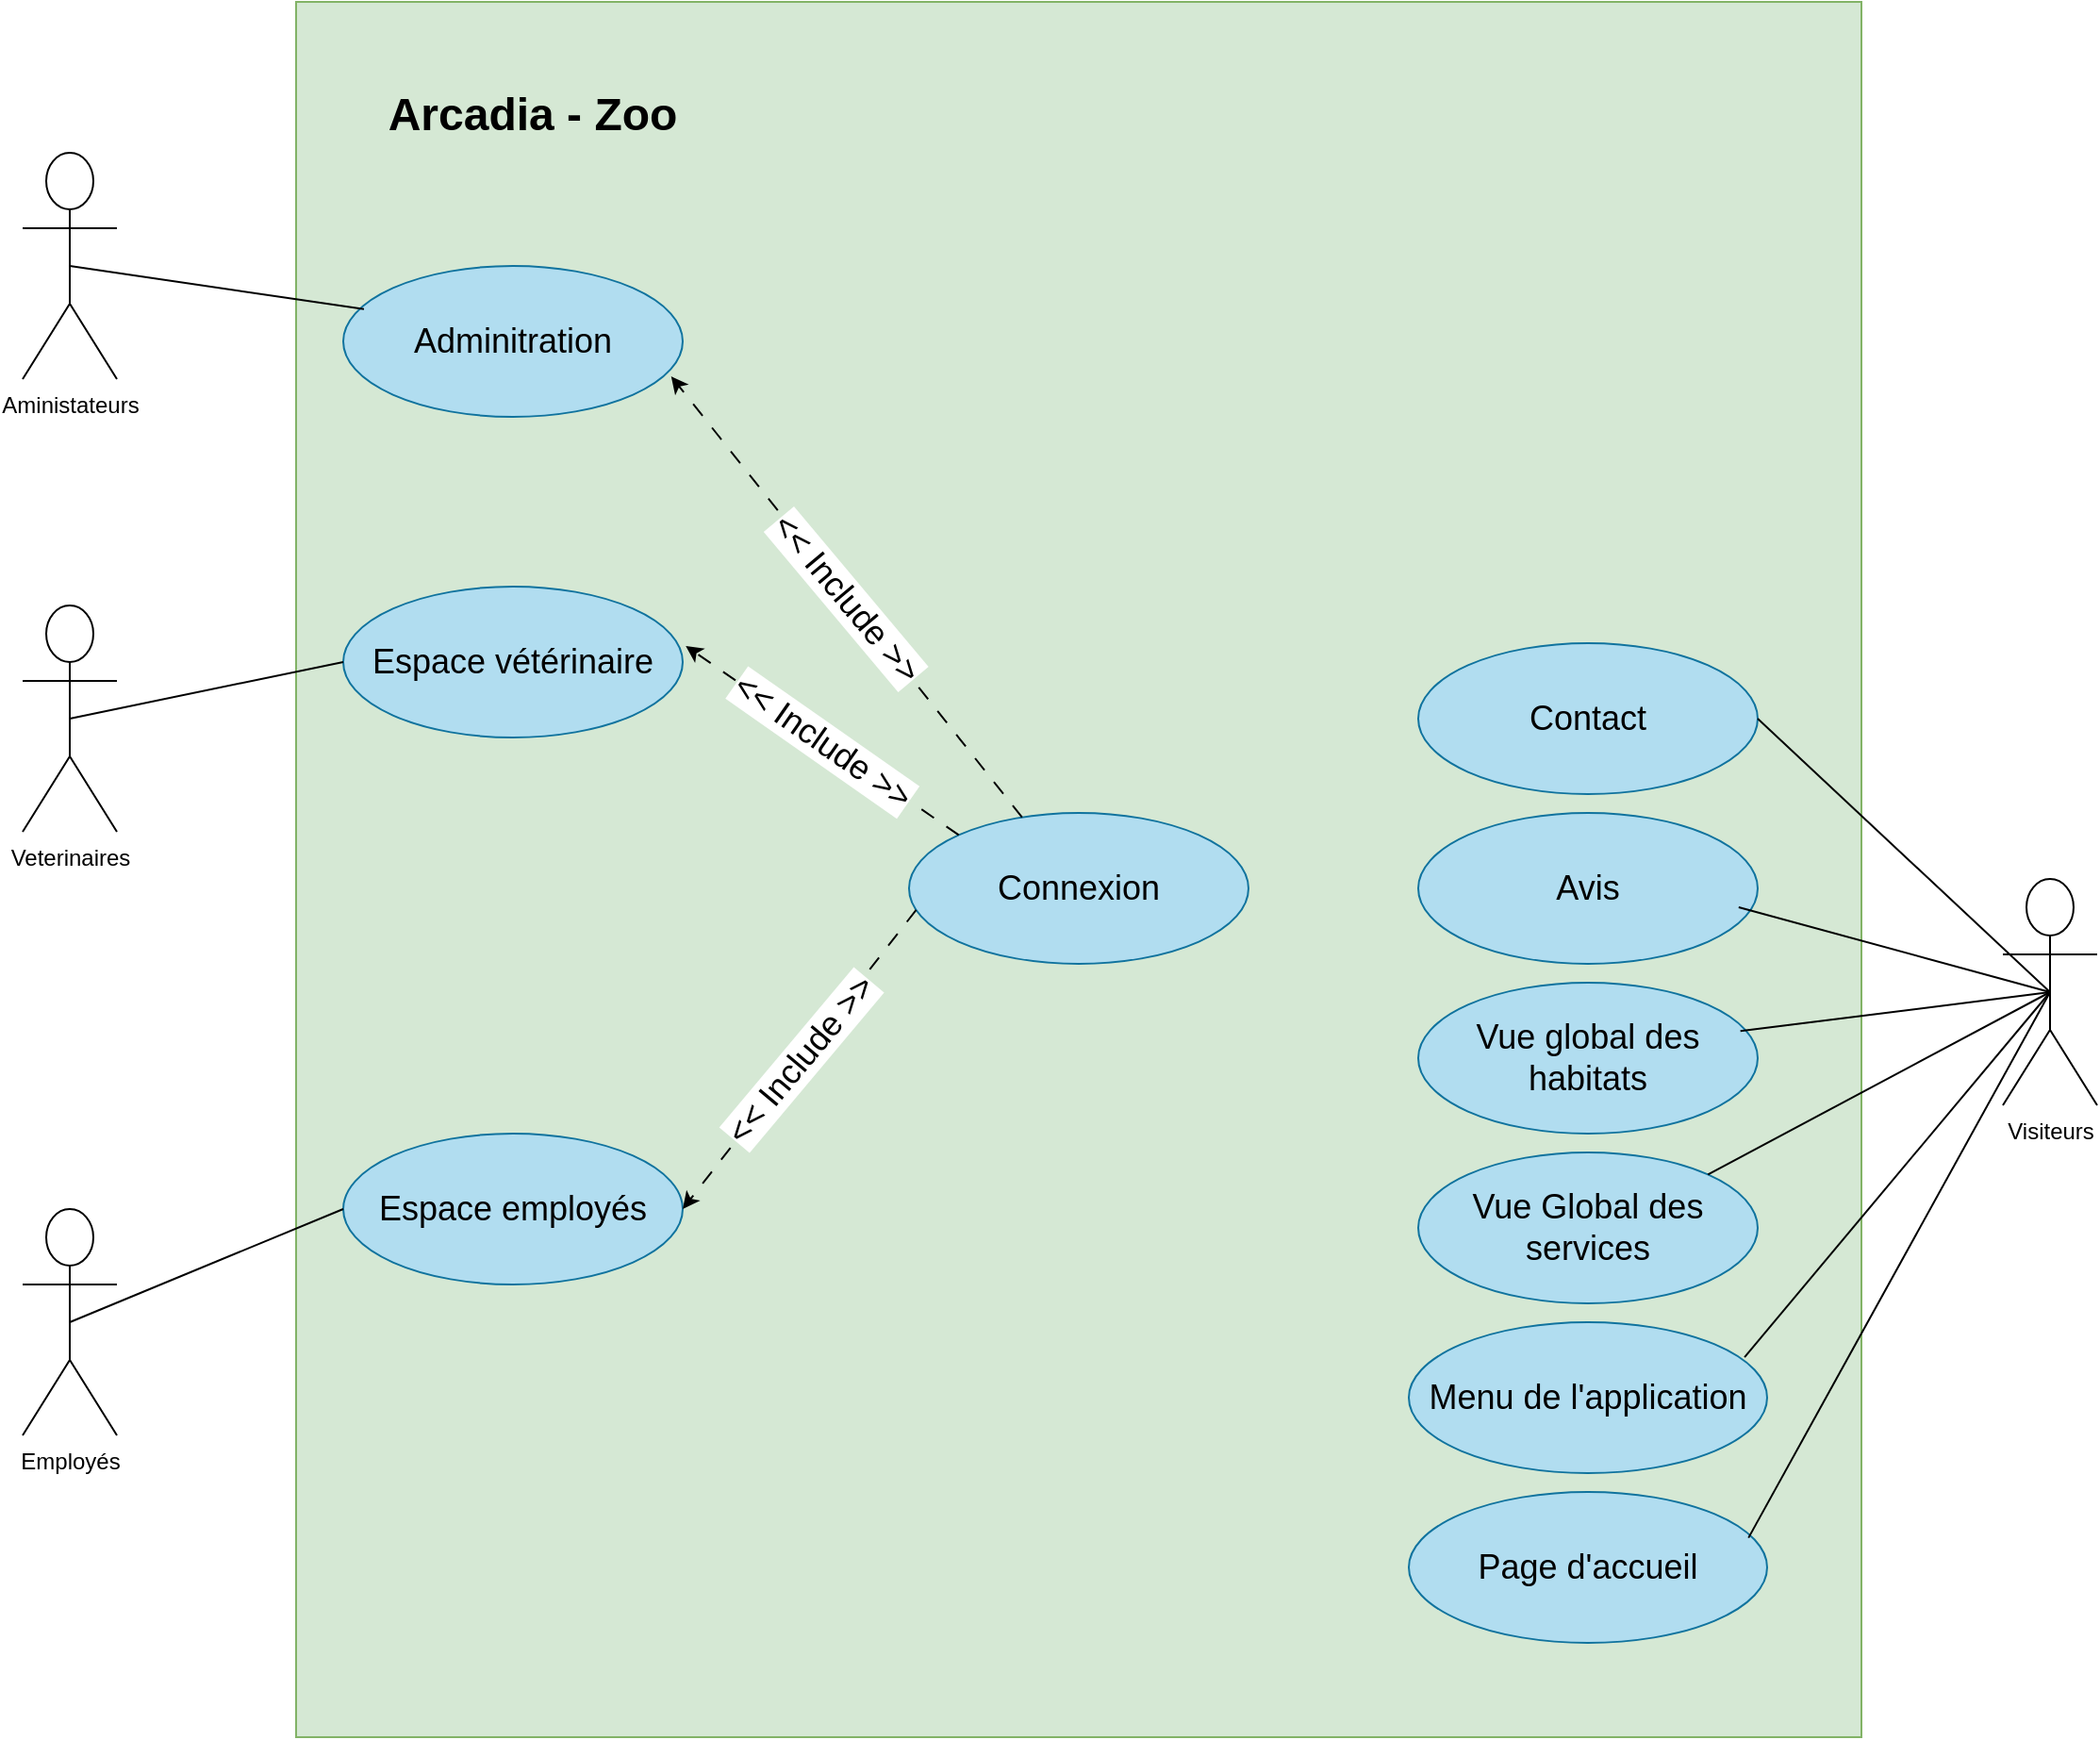 <mxfile version="24.0.7" type="github">
  <diagram name="Page-1" id="oCPFAEqfmWYbWS78uVZk">
    <mxGraphModel dx="2390" dy="1237" grid="1" gridSize="10" guides="1" tooltips="1" connect="1" arrows="1" fold="1" page="1" pageScale="1" pageWidth="827" pageHeight="1169" math="0" shadow="0">
      <root>
        <mxCell id="0" />
        <mxCell id="1" parent="0" />
        <mxCell id="mDXhd0gq17yFUPMk-IOI-1" value="" style="rounded=0;whiteSpace=wrap;html=1;fillColor=#d5e8d4;strokeColor=#82b366;shadow=0;glass=0;" vertex="1" parent="1">
          <mxGeometry x="325" width="830" height="920" as="geometry" />
        </mxCell>
        <mxCell id="mDXhd0gq17yFUPMk-IOI-7" value="Employés" style="shape=umlActor;verticalLabelPosition=bottom;verticalAlign=top;html=1;outlineConnect=0;" vertex="1" parent="1">
          <mxGeometry x="180" y="640" width="50" height="120" as="geometry" />
        </mxCell>
        <mxCell id="mDXhd0gq17yFUPMk-IOI-9" value="Aministateurs" style="shape=umlActor;verticalLabelPosition=bottom;verticalAlign=top;html=1;outlineConnect=0;" vertex="1" parent="1">
          <mxGeometry x="180" y="80" width="50" height="120" as="geometry" />
        </mxCell>
        <mxCell id="mDXhd0gq17yFUPMk-IOI-10" value="Visiteurs" style="shape=umlActor;verticalLabelPosition=bottom;verticalAlign=top;html=1;outlineConnect=0;" vertex="1" parent="1">
          <mxGeometry x="1230" y="465" width="50" height="120" as="geometry" />
        </mxCell>
        <mxCell id="mDXhd0gq17yFUPMk-IOI-13" value="Arcadia - Zoo" style="text;strokeColor=none;fillColor=none;html=1;fontSize=24;fontStyle=1;verticalAlign=middle;align=center;rounded=0;" vertex="1" parent="1">
          <mxGeometry x="360" y="40" width="180" height="40" as="geometry" />
        </mxCell>
        <mxCell id="mDXhd0gq17yFUPMk-IOI-19" value="&lt;font style=&quot;font-size: 18px;&quot;&gt;Menu de l&#39;application&lt;/font&gt;" style="ellipse;whiteSpace=wrap;html=1;fillColor=#b1ddf0;strokeColor=#10739e;" vertex="1" parent="1">
          <mxGeometry x="915" y="700" width="190" height="80" as="geometry" />
        </mxCell>
        <mxCell id="mDXhd0gq17yFUPMk-IOI-25" value="Veterinaires" style="shape=umlActor;verticalLabelPosition=bottom;verticalAlign=top;html=1;outlineConnect=0;" vertex="1" parent="1">
          <mxGeometry x="180" y="320" width="50" height="120" as="geometry" />
        </mxCell>
        <mxCell id="mDXhd0gq17yFUPMk-IOI-26" value="&lt;font style=&quot;font-size: 18px;&quot;&gt;Connexion&lt;/font&gt;" style="ellipse;whiteSpace=wrap;html=1;fillColor=#b1ddf0;strokeColor=#10739e;" vertex="1" parent="1">
          <mxGeometry x="650" y="430" width="180" height="80" as="geometry" />
        </mxCell>
        <mxCell id="mDXhd0gq17yFUPMk-IOI-27" value="&lt;font style=&quot;font-size: 18px;&quot;&gt;Vue global des habitats&lt;/font&gt;" style="ellipse;whiteSpace=wrap;html=1;fillColor=#b1ddf0;strokeColor=#10739e;" vertex="1" parent="1">
          <mxGeometry x="920" y="520" width="180" height="80" as="geometry" />
        </mxCell>
        <mxCell id="mDXhd0gq17yFUPMk-IOI-28" value="&lt;font style=&quot;font-size: 18px;&quot;&gt;Vue Global des services&lt;/font&gt;" style="ellipse;whiteSpace=wrap;html=1;fillColor=#b1ddf0;strokeColor=#10739e;" vertex="1" parent="1">
          <mxGeometry x="920" y="610" width="180" height="80" as="geometry" />
        </mxCell>
        <mxCell id="mDXhd0gq17yFUPMk-IOI-29" value="&lt;font style=&quot;font-size: 18px;&quot;&gt;Page d&#39;accueil&lt;/font&gt;" style="ellipse;whiteSpace=wrap;html=1;fillColor=#b1ddf0;strokeColor=#10739e;" vertex="1" parent="1">
          <mxGeometry x="915" y="790" width="190" height="80" as="geometry" />
        </mxCell>
        <mxCell id="mDXhd0gq17yFUPMk-IOI-31" value="" style="endArrow=none;html=1;rounded=0;exitX=0.937;exitY=0.232;exitDx=0;exitDy=0;exitPerimeter=0;entryX=0.5;entryY=0.5;entryDx=0;entryDy=0;entryPerimeter=0;" edge="1" parent="1" source="mDXhd0gq17yFUPMk-IOI-19" target="mDXhd0gq17yFUPMk-IOI-10">
          <mxGeometry width="50" height="50" relative="1" as="geometry">
            <mxPoint x="360" y="500" as="sourcePoint" />
            <mxPoint x="730" y="530" as="targetPoint" />
          </mxGeometry>
        </mxCell>
        <mxCell id="mDXhd0gq17yFUPMk-IOI-32" value="" style="endArrow=none;html=1;rounded=0;exitX=0.948;exitY=0.304;exitDx=0;exitDy=0;exitPerimeter=0;entryX=0.5;entryY=0.5;entryDx=0;entryDy=0;entryPerimeter=0;" edge="1" parent="1" source="mDXhd0gq17yFUPMk-IOI-29" target="mDXhd0gq17yFUPMk-IOI-10">
          <mxGeometry width="50" height="50" relative="1" as="geometry">
            <mxPoint x="638" y="789" as="sourcePoint" />
            <mxPoint x="740" y="565" as="targetPoint" />
          </mxGeometry>
        </mxCell>
        <mxCell id="mDXhd0gq17yFUPMk-IOI-34" value="" style="endArrow=none;html=1;rounded=0;exitX=1;exitY=0;exitDx=0;exitDy=0;entryX=0.5;entryY=0.5;entryDx=0;entryDy=0;entryPerimeter=0;" edge="1" parent="1" source="mDXhd0gq17yFUPMk-IOI-28" target="mDXhd0gq17yFUPMk-IOI-10">
          <mxGeometry width="50" height="50" relative="1" as="geometry">
            <mxPoint x="470" y="519" as="sourcePoint" />
            <mxPoint x="562" y="280" as="targetPoint" />
          </mxGeometry>
        </mxCell>
        <mxCell id="mDXhd0gq17yFUPMk-IOI-35" value="" style="endArrow=none;html=1;rounded=0;exitX=0.949;exitY=0.321;exitDx=0;exitDy=0;exitPerimeter=0;entryX=0.5;entryY=0.5;entryDx=0;entryDy=0;entryPerimeter=0;" edge="1" parent="1" source="mDXhd0gq17yFUPMk-IOI-27" target="mDXhd0gq17yFUPMk-IOI-10">
          <mxGeometry width="50" height="50" relative="1" as="geometry">
            <mxPoint x="460" y="383" as="sourcePoint" />
            <mxPoint x="576" y="250" as="targetPoint" />
          </mxGeometry>
        </mxCell>
        <mxCell id="mDXhd0gq17yFUPMk-IOI-38" value="&lt;font style=&quot;font-size: 18px;&quot;&gt;Contact&lt;/font&gt;" style="ellipse;whiteSpace=wrap;html=1;fillColor=#b1ddf0;strokeColor=#10739e;" vertex="1" parent="1">
          <mxGeometry x="920" y="340" width="180" height="80" as="geometry" />
        </mxCell>
        <mxCell id="mDXhd0gq17yFUPMk-IOI-39" value="&lt;font style=&quot;font-size: 18px;&quot;&gt;Avis&lt;/font&gt;" style="ellipse;whiteSpace=wrap;html=1;fillColor=#b1ddf0;strokeColor=#10739e;" vertex="1" parent="1">
          <mxGeometry x="920" y="430" width="180" height="80" as="geometry" />
        </mxCell>
        <mxCell id="mDXhd0gq17yFUPMk-IOI-40" value="" style="endArrow=none;html=1;rounded=0;exitX=0.944;exitY=0.625;exitDx=0;exitDy=0;exitPerimeter=0;entryX=0.5;entryY=0.5;entryDx=0;entryDy=0;entryPerimeter=0;" edge="1" parent="1" source="mDXhd0gq17yFUPMk-IOI-39" target="mDXhd0gq17yFUPMk-IOI-10">
          <mxGeometry width="50" height="50" relative="1" as="geometry">
            <mxPoint x="510" y="383" as="sourcePoint" />
            <mxPoint x="626" y="250" as="targetPoint" />
          </mxGeometry>
        </mxCell>
        <mxCell id="mDXhd0gq17yFUPMk-IOI-41" value="" style="endArrow=none;html=1;rounded=0;exitX=1;exitY=0.5;exitDx=0;exitDy=0;entryX=0.5;entryY=0.5;entryDx=0;entryDy=0;entryPerimeter=0;" edge="1" parent="1" source="mDXhd0gq17yFUPMk-IOI-38" target="mDXhd0gq17yFUPMk-IOI-10">
          <mxGeometry width="50" height="50" relative="1" as="geometry">
            <mxPoint x="650" y="350" as="sourcePoint" />
            <mxPoint x="744" y="290" as="targetPoint" />
          </mxGeometry>
        </mxCell>
        <mxCell id="mDXhd0gq17yFUPMk-IOI-50" value="&lt;font style=&quot;font-size: 18px;&quot;&gt;Adminitration&lt;/font&gt;" style="ellipse;whiteSpace=wrap;html=1;fillColor=#b1ddf0;strokeColor=#10739e;" vertex="1" parent="1">
          <mxGeometry x="350" y="140" width="180" height="80" as="geometry" />
        </mxCell>
        <mxCell id="mDXhd0gq17yFUPMk-IOI-52" value="" style="endArrow=classic;html=1;rounded=0;entryX=0.966;entryY=0.732;entryDx=0;entryDy=0;entryPerimeter=0;endFill=1;dashed=1;dashPattern=8 8;" edge="1" parent="1" source="mDXhd0gq17yFUPMk-IOI-26" target="mDXhd0gq17yFUPMk-IOI-50">
          <mxGeometry relative="1" as="geometry">
            <mxPoint x="660" y="390" as="sourcePoint" />
            <mxPoint x="760" y="390" as="targetPoint" />
          </mxGeometry>
        </mxCell>
        <mxCell id="mDXhd0gq17yFUPMk-IOI-53" value="&lt;font style=&quot;font-size: 18px;&quot;&gt;&amp;lt;&amp;lt; Include &amp;gt;&amp;gt;&lt;/font&gt;" style="edgeLabel;resizable=0;html=1;;align=center;verticalAlign=middle;rotation=50;" connectable="0" vertex="1" parent="mDXhd0gq17yFUPMk-IOI-52">
          <mxGeometry relative="1" as="geometry" />
        </mxCell>
        <mxCell id="mDXhd0gq17yFUPMk-IOI-55" value="&lt;font style=&quot;font-size: 18px;&quot;&gt;Espace vétérinaire&lt;/font&gt;" style="ellipse;whiteSpace=wrap;html=1;fillColor=#b1ddf0;strokeColor=#10739e;" vertex="1" parent="1">
          <mxGeometry x="350" y="310" width="180" height="80" as="geometry" />
        </mxCell>
        <mxCell id="mDXhd0gq17yFUPMk-IOI-56" value="" style="endArrow=classic;html=1;rounded=0;entryX=1.009;entryY=0.393;entryDx=0;entryDy=0;entryPerimeter=0;endFill=1;dashed=1;dashPattern=8 8;exitX=0;exitY=0;exitDx=0;exitDy=0;" edge="1" parent="1" source="mDXhd0gq17yFUPMk-IOI-26" target="mDXhd0gq17yFUPMk-IOI-55">
          <mxGeometry relative="1" as="geometry">
            <mxPoint x="589" y="740" as="sourcePoint" />
            <mxPoint x="430" y="585" as="targetPoint" />
          </mxGeometry>
        </mxCell>
        <mxCell id="mDXhd0gq17yFUPMk-IOI-57" value="&lt;font style=&quot;font-size: 18px;&quot;&gt;&amp;lt;&amp;lt; Include &amp;gt;&amp;gt;&lt;/font&gt;" style="edgeLabel;resizable=0;html=1;;align=center;verticalAlign=middle;rotation=35;" connectable="0" vertex="1" parent="mDXhd0gq17yFUPMk-IOI-56">
          <mxGeometry relative="1" as="geometry" />
        </mxCell>
        <mxCell id="mDXhd0gq17yFUPMk-IOI-58" value="&lt;font style=&quot;font-size: 18px;&quot;&gt;Espace employés&lt;/font&gt;" style="ellipse;whiteSpace=wrap;html=1;fillColor=#b1ddf0;strokeColor=#10739e;" vertex="1" parent="1">
          <mxGeometry x="350" y="600" width="180" height="80" as="geometry" />
        </mxCell>
        <mxCell id="mDXhd0gq17yFUPMk-IOI-59" value="" style="endArrow=classic;html=1;rounded=0;entryX=1;entryY=0.5;entryDx=0;entryDy=0;endFill=1;dashed=1;dashPattern=8 8;exitX=0.021;exitY=0.643;exitDx=0;exitDy=0;exitPerimeter=0;" edge="1" parent="1" source="mDXhd0gq17yFUPMk-IOI-26" target="mDXhd0gq17yFUPMk-IOI-58">
          <mxGeometry relative="1" as="geometry">
            <mxPoint x="655" y="890" as="sourcePoint" />
            <mxPoint x="540" y="710" as="targetPoint" />
          </mxGeometry>
        </mxCell>
        <mxCell id="mDXhd0gq17yFUPMk-IOI-60" value="&lt;font style=&quot;font-size: 18px;&quot;&gt;&amp;lt;&amp;lt; Include &amp;gt;&amp;gt;&lt;/font&gt;" style="edgeLabel;resizable=0;html=1;;align=center;verticalAlign=middle;rotation=-50;" connectable="0" vertex="1" parent="mDXhd0gq17yFUPMk-IOI-59">
          <mxGeometry relative="1" as="geometry" />
        </mxCell>
        <mxCell id="mDXhd0gq17yFUPMk-IOI-61" value="" style="endArrow=none;html=1;rounded=0;exitX=0.5;exitY=0.5;exitDx=0;exitDy=0;entryX=0.061;entryY=0.286;entryDx=0;entryDy=0;entryPerimeter=0;exitPerimeter=0;" edge="1" parent="1" source="mDXhd0gq17yFUPMk-IOI-9" target="mDXhd0gq17yFUPMk-IOI-50">
          <mxGeometry width="50" height="50" relative="1" as="geometry">
            <mxPoint x="1190" y="325" as="sourcePoint" />
            <mxPoint x="1320" y="450" as="targetPoint" />
          </mxGeometry>
        </mxCell>
        <mxCell id="mDXhd0gq17yFUPMk-IOI-62" value="" style="endArrow=none;html=1;rounded=0;exitX=0.5;exitY=0.5;exitDx=0;exitDy=0;entryX=0;entryY=0.5;entryDx=0;entryDy=0;exitPerimeter=0;" edge="1" parent="1" source="mDXhd0gq17yFUPMk-IOI-25" target="mDXhd0gq17yFUPMk-IOI-55">
          <mxGeometry width="50" height="50" relative="1" as="geometry">
            <mxPoint x="1250" y="315" as="sourcePoint" />
            <mxPoint x="1380" y="440" as="targetPoint" />
          </mxGeometry>
        </mxCell>
        <mxCell id="mDXhd0gq17yFUPMk-IOI-63" value="" style="endArrow=none;html=1;rounded=0;exitX=0.5;exitY=0.5;exitDx=0;exitDy=0;entryX=0;entryY=0.5;entryDx=0;entryDy=0;exitPerimeter=0;" edge="1" parent="1" source="mDXhd0gq17yFUPMk-IOI-7" target="mDXhd0gq17yFUPMk-IOI-58">
          <mxGeometry width="50" height="50" relative="1" as="geometry">
            <mxPoint x="1300" y="270" as="sourcePoint" />
            <mxPoint x="1430" y="395" as="targetPoint" />
          </mxGeometry>
        </mxCell>
      </root>
    </mxGraphModel>
  </diagram>
</mxfile>
